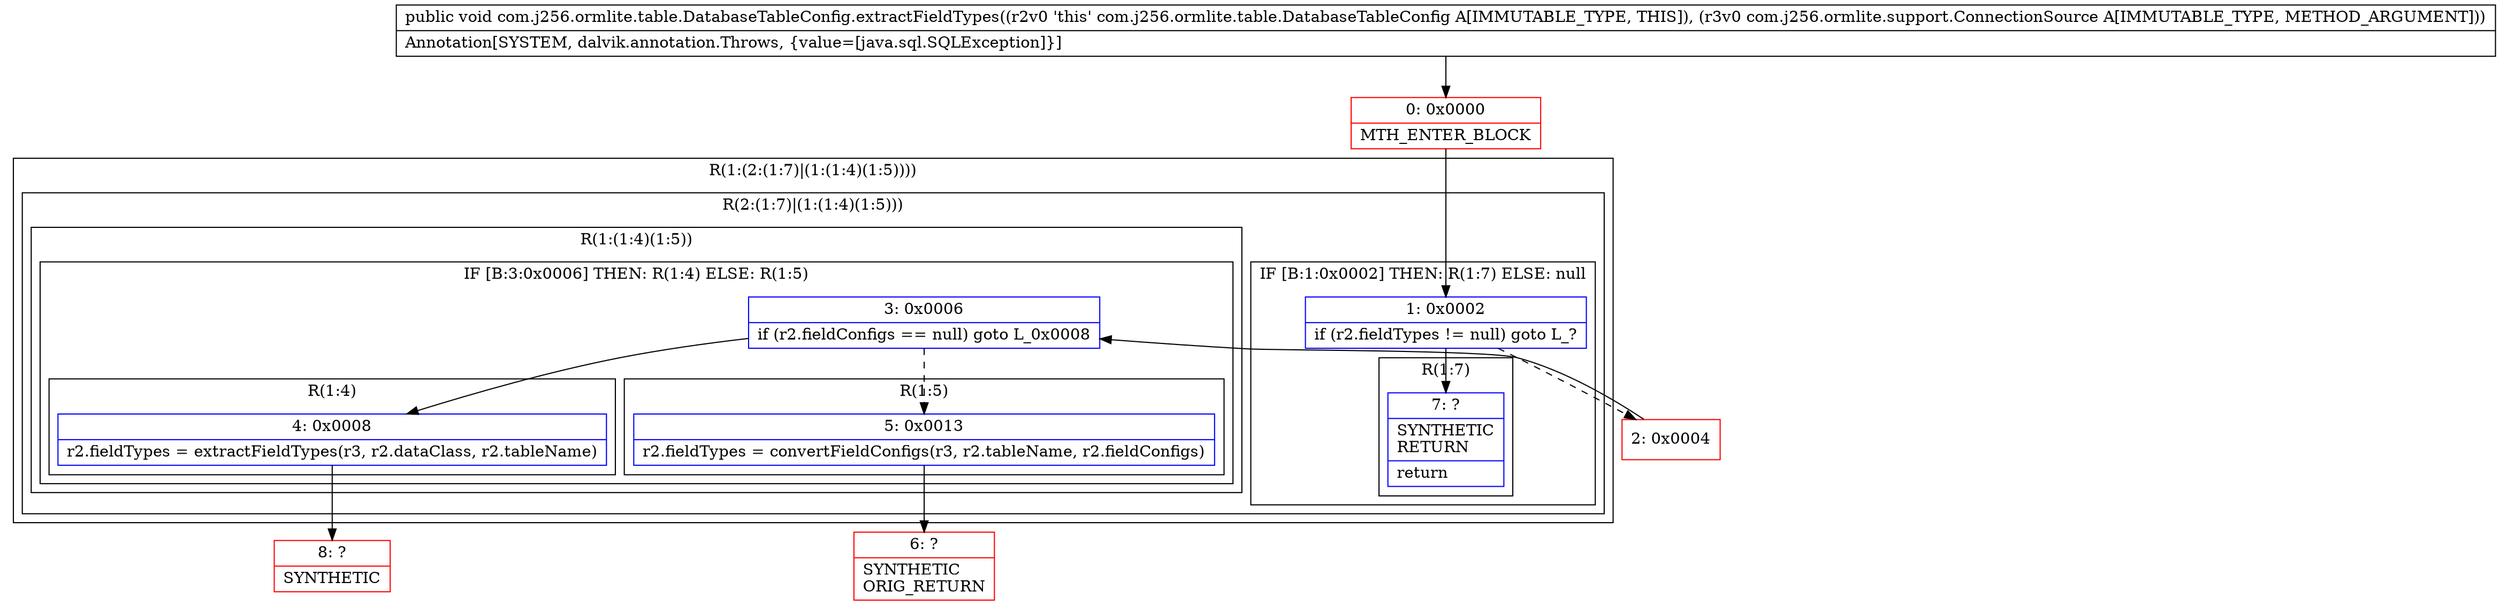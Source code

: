 digraph "CFG forcom.j256.ormlite.table.DatabaseTableConfig.extractFieldTypes(Lcom\/j256\/ormlite\/support\/ConnectionSource;)V" {
subgraph cluster_Region_2112833189 {
label = "R(1:(2:(1:7)|(1:(1:4)(1:5))))";
node [shape=record,color=blue];
subgraph cluster_Region_1627047957 {
label = "R(2:(1:7)|(1:(1:4)(1:5)))";
node [shape=record,color=blue];
subgraph cluster_IfRegion_192179042 {
label = "IF [B:1:0x0002] THEN: R(1:7) ELSE: null";
node [shape=record,color=blue];
Node_1 [shape=record,label="{1\:\ 0x0002|if (r2.fieldTypes != null) goto L_?\l}"];
subgraph cluster_Region_1837573708 {
label = "R(1:7)";
node [shape=record,color=blue];
Node_7 [shape=record,label="{7\:\ ?|SYNTHETIC\lRETURN\l|return\l}"];
}
}
subgraph cluster_Region_1784323895 {
label = "R(1:(1:4)(1:5))";
node [shape=record,color=blue];
subgraph cluster_IfRegion_1557547017 {
label = "IF [B:3:0x0006] THEN: R(1:4) ELSE: R(1:5)";
node [shape=record,color=blue];
Node_3 [shape=record,label="{3\:\ 0x0006|if (r2.fieldConfigs == null) goto L_0x0008\l}"];
subgraph cluster_Region_1959860106 {
label = "R(1:4)";
node [shape=record,color=blue];
Node_4 [shape=record,label="{4\:\ 0x0008|r2.fieldTypes = extractFieldTypes(r3, r2.dataClass, r2.tableName)\l}"];
}
subgraph cluster_Region_540076570 {
label = "R(1:5)";
node [shape=record,color=blue];
Node_5 [shape=record,label="{5\:\ 0x0013|r2.fieldTypes = convertFieldConfigs(r3, r2.tableName, r2.fieldConfigs)\l}"];
}
}
}
}
}
Node_0 [shape=record,color=red,label="{0\:\ 0x0000|MTH_ENTER_BLOCK\l}"];
Node_2 [shape=record,color=red,label="{2\:\ 0x0004}"];
Node_6 [shape=record,color=red,label="{6\:\ ?|SYNTHETIC\lORIG_RETURN\l}"];
Node_8 [shape=record,color=red,label="{8\:\ ?|SYNTHETIC\l}"];
MethodNode[shape=record,label="{public void com.j256.ormlite.table.DatabaseTableConfig.extractFieldTypes((r2v0 'this' com.j256.ormlite.table.DatabaseTableConfig A[IMMUTABLE_TYPE, THIS]), (r3v0 com.j256.ormlite.support.ConnectionSource A[IMMUTABLE_TYPE, METHOD_ARGUMENT]))  | Annotation[SYSTEM, dalvik.annotation.Throws, \{value=[java.sql.SQLException]\}]\l}"];
MethodNode -> Node_0;
Node_1 -> Node_2[style=dashed];
Node_1 -> Node_7;
Node_3 -> Node_4;
Node_3 -> Node_5[style=dashed];
Node_4 -> Node_8;
Node_5 -> Node_6;
Node_0 -> Node_1;
Node_2 -> Node_3;
}

